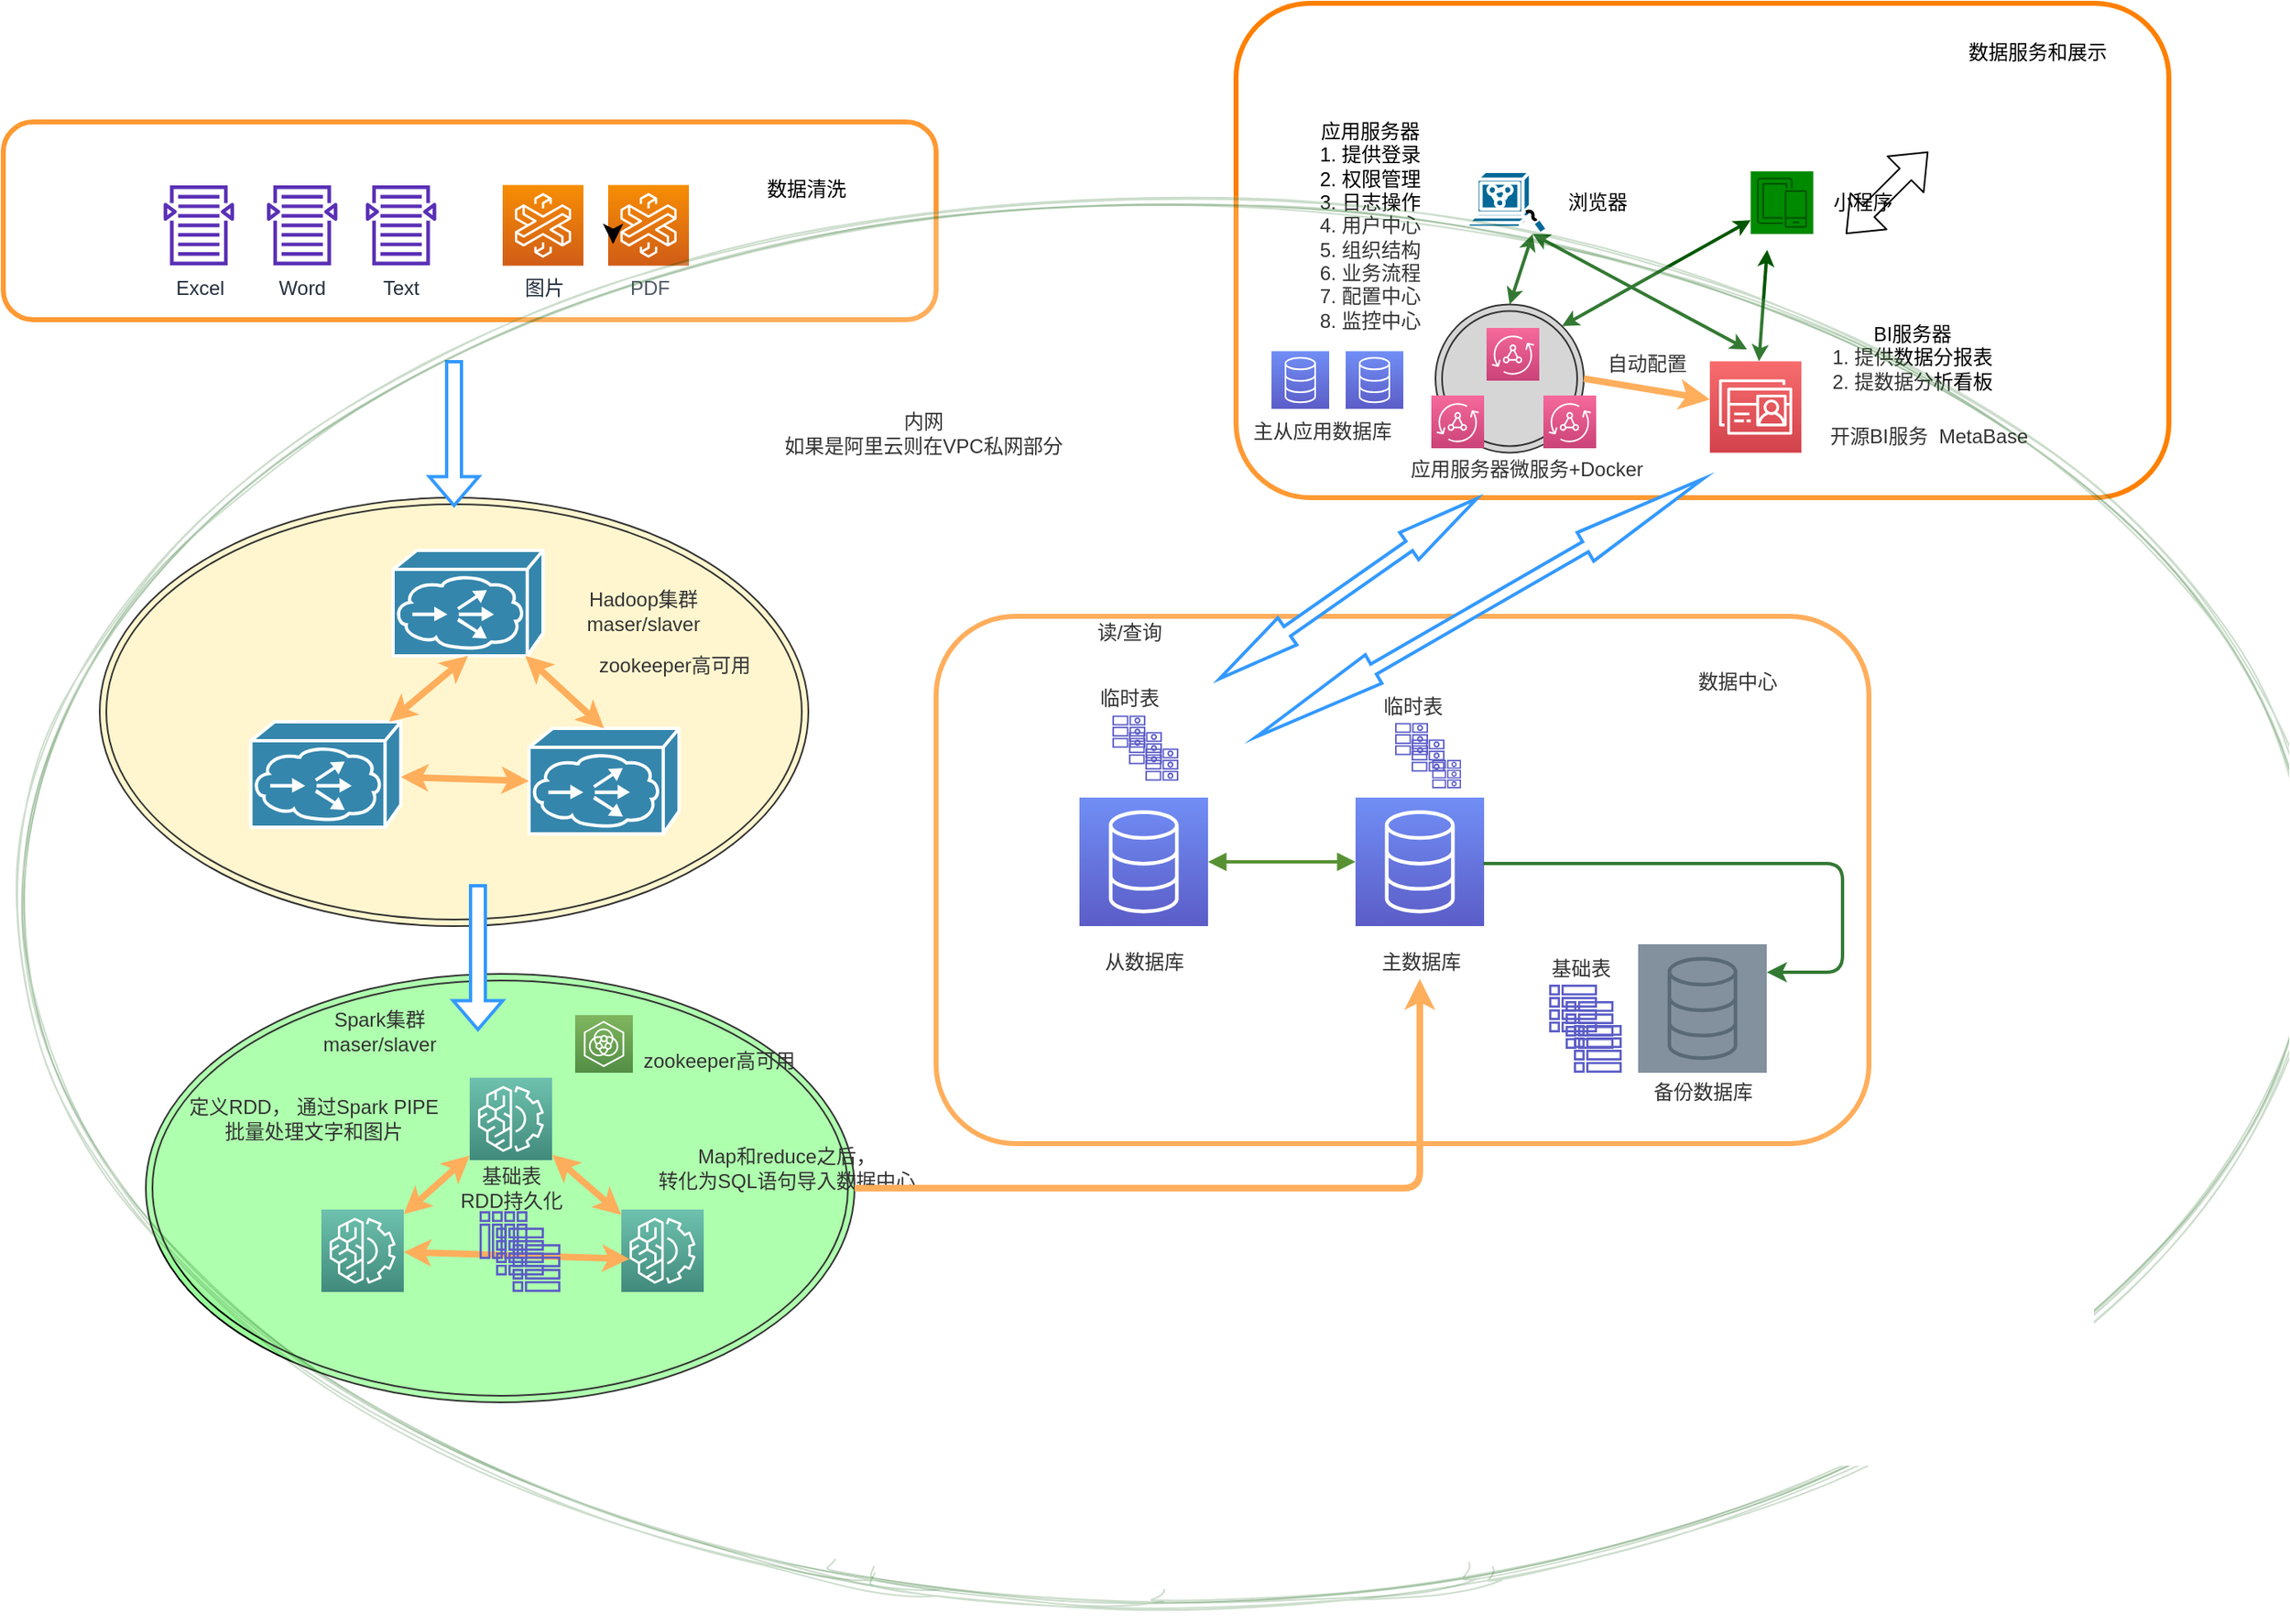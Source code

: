 <mxfile version="13.5.9">
    <diagram id="6hGFLwfOUW9BJ-s0fimq" name="Page-1">
        <mxGraphModel dx="1873" dy="1445" grid="1" gridSize="10" guides="1" tooltips="1" connect="1" arrows="1" fold="1" page="1" pageScale="1" pageWidth="1600" pageHeight="1200" background="#ffffff" math="0" shadow="0">
            <root>
                <mxCell id="0"/>
                <mxCell id="1" parent="0"/>
                <mxCell id="83" value="" style="ellipse;shape=doubleEllipse;whiteSpace=wrap;html=1;fillColor=#FFF4C3;" vertex="1" parent="1">
                    <mxGeometry x="222.5" y="1070" width="430" height="260" as="geometry"/>
                </mxCell>
                <mxCell id="39" value="" style="rounded=1;whiteSpace=wrap;html=1;fontColor=#000000;fillColor=#FFFFFF;strokeWidth=3;perimeterSpacing=6;strokeColor=#FF9933;" parent="1" vertex="1">
                    <mxGeometry x="730" y="1142" width="566" height="320" as="geometry"/>
                </mxCell>
                <mxCell id="3" value="" style="outlineConnect=0;fontColor=#232F3E;gradientColor=#4D72F3;gradientDirection=north;fillColor=#3334B9;strokeColor=#ffffff;dashed=0;verticalLabelPosition=bottom;verticalAlign=top;align=center;html=1;fontSize=12;fontStyle=0;aspect=fixed;shape=mxgraph.aws4.resourceIcon;resIcon=mxgraph.aws4.database;" parent="1" vertex="1">
                    <mxGeometry x="984.5" y="1252" width="78" height="78" as="geometry"/>
                </mxCell>
                <mxCell id="4" value="" style="outlineConnect=0;fontColor=#232F3E;gradientColor=#4D72F3;gradientDirection=north;fillColor=#3334B9;strokeColor=#ffffff;dashed=0;verticalLabelPosition=bottom;verticalAlign=top;align=center;html=1;fontSize=12;fontStyle=0;aspect=fixed;shape=mxgraph.aws4.resourceIcon;resIcon=mxgraph.aws4.database;" parent="1" vertex="1">
                    <mxGeometry x="817" y="1252" width="78" height="78" as="geometry"/>
                </mxCell>
                <mxCell id="5" value="" style="outlineConnect=0;fontColor=#ffffff;gradientDirection=north;fillColor=#647687;strokeColor=#314354;dashed=0;verticalLabelPosition=bottom;verticalAlign=top;align=center;html=1;fontSize=12;fontStyle=0;aspect=fixed;shape=mxgraph.aws4.resourceIcon;resIcon=mxgraph.aws4.database;" parent="1" vertex="1">
                    <mxGeometry x="1156" y="1341" width="78" height="78" as="geometry"/>
                </mxCell>
                <mxCell id="6" value="主数据库" style="text;html=1;resizable=0;autosize=1;align=center;verticalAlign=middle;points=[];fillColor=none;strokeColor=none;rounded=0;fontColor=#000000;" parent="1" vertex="1">
                    <mxGeometry x="993.5" y="1342" width="60" height="20" as="geometry"/>
                </mxCell>
                <mxCell id="7" value="从数据库" style="text;html=1;resizable=0;autosize=1;align=center;verticalAlign=middle;points=[];fillColor=none;strokeColor=none;rounded=0;fontColor=#000000;" parent="1" vertex="1">
                    <mxGeometry x="826" y="1342" width="60" height="20" as="geometry"/>
                </mxCell>
                <mxCell id="8" value="备份数据库" style="text;html=1;resizable=0;autosize=1;align=center;verticalAlign=middle;points=[];fillColor=none;strokeColor=none;rounded=0;fontColor=#000000;" parent="1" vertex="1">
                    <mxGeometry x="1155" y="1421" width="80" height="20" as="geometry"/>
                </mxCell>
                <mxCell id="10" value="" style="edgeStyle=orthogonalEdgeStyle;html=1;endArrow=block;elbow=vertical;startArrow=block;startFill=1;endFill=1;strokeColor=#2D7600;rounded=0;fontColor=#000000;fillColor=#60a917;strokeWidth=2;" parent="1" source="3" target="4" edge="1">
                    <mxGeometry width="100" relative="1" as="geometry">
                        <mxPoint x="894" y="1290.58" as="sourcePoint"/>
                        <mxPoint x="966" y="1291" as="targetPoint"/>
                        <Array as="points"/>
                    </mxGeometry>
                </mxCell>
                <mxCell id="26" value="" style="outlineConnect=0;fontColor=#232F3E;gradientColor=none;fillColor=#3334B9;strokeColor=none;dashed=0;verticalLabelPosition=bottom;verticalAlign=top;align=center;html=1;fontSize=12;fontStyle=0;aspect=fixed;pointerEvents=1;shape=mxgraph.aws4.items;" parent="1" vertex="1">
                    <mxGeometry x="837" y="1202" width="20" height="20" as="geometry"/>
                </mxCell>
                <mxCell id="27" value="" style="outlineConnect=0;fontColor=#232F3E;gradientColor=none;fillColor=#3334B9;strokeColor=none;dashed=0;verticalLabelPosition=bottom;verticalAlign=top;align=center;html=1;fontSize=12;fontStyle=0;aspect=fixed;pointerEvents=1;shape=mxgraph.aws4.items;" parent="1" vertex="1">
                    <mxGeometry x="847" y="1212" width="20" height="20" as="geometry"/>
                </mxCell>
                <mxCell id="28" value="" style="outlineConnect=0;fontColor=#232F3E;gradientColor=none;fillColor=#3334B9;strokeColor=none;dashed=0;verticalLabelPosition=bottom;verticalAlign=top;align=center;html=1;fontSize=12;fontStyle=0;aspect=fixed;pointerEvents=1;shape=mxgraph.aws4.items;" parent="1" vertex="1">
                    <mxGeometry x="857" y="1222" width="20" height="20" as="geometry"/>
                </mxCell>
                <mxCell id="29" value="临时表" style="text;html=1;resizable=0;autosize=1;align=center;verticalAlign=middle;points=[];fillColor=none;strokeColor=none;rounded=0;fontColor=#000000;" parent="1" vertex="1">
                    <mxGeometry x="822" y="1182" width="50" height="20" as="geometry"/>
                </mxCell>
                <mxCell id="30" value="" style="outlineConnect=0;fontColor=#232F3E;gradientColor=none;fillColor=#3334B9;strokeColor=none;dashed=0;verticalLabelPosition=bottom;verticalAlign=top;align=center;html=1;fontSize=12;fontStyle=0;aspect=fixed;pointerEvents=1;shape=mxgraph.aws4.items;" parent="1" vertex="1">
                    <mxGeometry x="1008.5" y="1206.5" width="20" height="20" as="geometry"/>
                </mxCell>
                <mxCell id="31" value="" style="outlineConnect=0;fontColor=#232F3E;gradientColor=none;fillColor=#3334B9;strokeColor=none;dashed=0;verticalLabelPosition=bottom;verticalAlign=top;align=center;html=1;fontSize=12;fontStyle=0;aspect=fixed;pointerEvents=1;shape=mxgraph.aws4.items;" parent="1" vertex="1">
                    <mxGeometry x="1018.5" y="1216.5" width="20" height="20" as="geometry"/>
                </mxCell>
                <mxCell id="32" value="" style="outlineConnect=0;fontColor=#232F3E;gradientColor=none;fillColor=#3334B9;strokeColor=none;dashed=0;verticalLabelPosition=bottom;verticalAlign=top;align=center;html=1;fontSize=12;fontStyle=0;aspect=fixed;pointerEvents=1;shape=mxgraph.aws4.items;" parent="1" vertex="1">
                    <mxGeometry x="1031" y="1229" width="17.5" height="17.5" as="geometry"/>
                </mxCell>
                <mxCell id="33" value="临时表" style="text;html=1;resizable=0;autosize=1;align=center;verticalAlign=middle;points=[];fillColor=none;strokeColor=none;rounded=0;fontColor=#000000;" parent="1" vertex="1">
                    <mxGeometry x="993.5" y="1186.5" width="50" height="20" as="geometry"/>
                </mxCell>
                <mxCell id="34" value="" style="outlineConnect=0;fontColor=#232F3E;gradientColor=none;fillColor=#3334B9;strokeColor=none;dashed=0;verticalLabelPosition=bottom;verticalAlign=top;align=center;html=1;fontSize=12;fontStyle=0;aspect=fixed;pointerEvents=1;shape=mxgraph.aws4.table;" parent="1" vertex="1">
                    <mxGeometry x="1102" y="1365.5" width="29" height="29" as="geometry"/>
                </mxCell>
                <mxCell id="35" value="" style="outlineConnect=0;fontColor=#232F3E;gradientColor=none;fillColor=#3334B9;strokeColor=none;dashed=0;verticalLabelPosition=bottom;verticalAlign=top;align=center;html=1;fontSize=12;fontStyle=0;aspect=fixed;pointerEvents=1;shape=mxgraph.aws4.table;" parent="1" vertex="1">
                    <mxGeometry x="1112" y="1375.5" width="29" height="29" as="geometry"/>
                </mxCell>
                <mxCell id="36" value="" style="outlineConnect=0;fontColor=#232F3E;gradientColor=none;fillColor=#3334B9;strokeColor=none;dashed=0;verticalLabelPosition=bottom;verticalAlign=top;align=center;html=1;fontSize=12;fontStyle=0;aspect=fixed;pointerEvents=1;shape=mxgraph.aws4.table;" parent="1" vertex="1">
                    <mxGeometry x="1117" y="1390" width="29" height="29" as="geometry"/>
                </mxCell>
                <mxCell id="37" value="基础表" style="text;html=1;resizable=0;autosize=1;align=center;verticalAlign=middle;points=[];fillColor=none;strokeColor=none;rounded=0;fontColor=#000000;" parent="1" vertex="1">
                    <mxGeometry x="1096" y="1345.5" width="50" height="20" as="geometry"/>
                </mxCell>
                <mxCell id="40" value="数据中心" style="text;html=1;resizable=0;autosize=1;align=center;verticalAlign=middle;points=[];fillColor=none;strokeColor=none;rounded=0;fontColor=#000000;" parent="1" vertex="1">
                    <mxGeometry x="1186" y="1172" width="60" height="20" as="geometry"/>
                </mxCell>
                <mxCell id="41" value="" style="rounded=1;whiteSpace=wrap;html=1;fontColor=#000000;fillColor=#FFFFFF;strokeWidth=3;perimeterSpacing=6;strokeColor=#FF8000;" parent="1" vertex="1">
                    <mxGeometry x="912" y="770" width="566" height="300" as="geometry"/>
                </mxCell>
                <mxCell id="42" value="数据服务和展示" style="text;html=1;resizable=0;autosize=1;align=center;verticalAlign=middle;points=[];fillColor=none;strokeColor=none;rounded=0;fontColor=#000000;" parent="1" vertex="1">
                    <mxGeometry x="1348" y="790" width="100" height="20" as="geometry"/>
                </mxCell>
                <mxCell id="13" value="" style="edgeStyle=elbowEdgeStyle;endArrow=classic;html=1;fontColor=#000000;strokeWidth=2;sketch=0;fillColor=#008a00;strokeColor=#005700;" parent="1" target="5" edge="1">
                    <mxGeometry width="50" height="50" relative="1" as="geometry">
                        <mxPoint x="1062" y="1292" as="sourcePoint"/>
                        <mxPoint x="1234" y="1417" as="targetPoint"/>
                        <Array as="points">
                            <mxPoint x="1280" y="1358"/>
                            <mxPoint x="1070" y="1368"/>
                        </Array>
                    </mxGeometry>
                </mxCell>
                <mxCell id="38" value="&lt;font color=&quot;#ffffff&quot;&gt;Bing&amp;nbsp; Log&amp;nbsp; 实时同步&lt;/font&gt;" style="edgeLabel;html=1;align=center;verticalAlign=middle;resizable=0;points=[];fontColor=#000000;" parent="13" vertex="1" connectable="0">
                    <mxGeometry x="0.038" relative="1" as="geometry">
                        <mxPoint x="-23.67" y="10" as="offset"/>
                    </mxGeometry>
                </mxCell>
                <mxCell id="44" value="应用服务器微服务+Docker" style="text;html=1;resizable=0;autosize=1;align=center;verticalAlign=middle;points=[];fillColor=none;strokeColor=none;rounded=0;fontColor=#000000;" parent="1" vertex="1">
                    <mxGeometry x="1007.5" y="1042.75" width="160" height="20" as="geometry"/>
                </mxCell>
                <mxCell id="45" value="" style="outlineConnect=0;fontColor=#ffffff;gradientDirection=north;fillColor=#008a00;strokeColor=#005700;dashed=0;verticalLabelPosition=bottom;verticalAlign=top;align=center;html=1;fontSize=12;fontStyle=0;aspect=fixed;shape=mxgraph.aws4.resourceIcon;resIcon=mxgraph.aws4.mobile;" parent="1" vertex="1">
                    <mxGeometry x="1224.25" y="872" width="38" height="38" as="geometry"/>
                </mxCell>
                <mxCell id="47" value="" style="shape=mxgraph.cisco.misc.cisco_works;html=1;pointerEvents=1;dashed=0;fillColor=#036897;strokeColor=#ffffff;strokeWidth=2;verticalLabelPosition=bottom;verticalAlign=top;align=center;outlineConnect=0;fontColor=#000000;" parent="1" vertex="1">
                    <mxGeometry x="1052.75" y="872" width="48.21" height="38" as="geometry"/>
                </mxCell>
                <mxCell id="48" value="小程序" style="text;html=1;resizable=0;autosize=1;align=center;verticalAlign=middle;points=[];fillColor=none;strokeColor=none;rounded=0;fontColor=#000000;" parent="1" vertex="1">
                    <mxGeometry x="1267.25" y="881" width="50" height="20" as="geometry"/>
                </mxCell>
                <mxCell id="49" value="浏览器" style="text;html=1;resizable=0;autosize=1;align=center;verticalAlign=middle;points=[];fillColor=none;strokeColor=none;rounded=0;fontColor=#000000;" parent="1" vertex="1">
                    <mxGeometry x="1105.75" y="881" width="50" height="20" as="geometry"/>
                </mxCell>
                <mxCell id="54" value="" style="shape=doubleArrow;whiteSpace=wrap;html=1;strokeWidth=2;fillColor=#FFFFFF;fontColor=#000000;arrowWidth=0.35;arrowSize=0.263;rotation=-215;strokeColor=#007FFF;" parent="1" vertex="1">
                    <mxGeometry x="884.83" y="1115.22" width="190.5" height="20" as="geometry"/>
                </mxCell>
                <mxCell id="55" value="读/查询" style="text;html=1;resizable=0;autosize=1;align=center;verticalAlign=middle;points=[];fillColor=none;strokeColor=none;rounded=0;fontColor=#000000;" parent="1" vertex="1">
                    <mxGeometry x="822" y="1142" width="50" height="20" as="geometry"/>
                </mxCell>
                <mxCell id="56" value="" style="rounded=1;whiteSpace=wrap;html=1;fontColor=#000000;fillColor=#FFFFFF;strokeWidth=3;perimeterSpacing=6;strokeColor=#FF9933;" parent="1" vertex="1">
                    <mxGeometry x="164" y="842" width="566" height="120" as="geometry"/>
                </mxCell>
                <mxCell id="57" value="数据清洗" style="text;html=1;resizable=0;autosize=1;align=center;verticalAlign=middle;points=[];fillColor=none;strokeColor=none;rounded=0;fontColor=#000000;" parent="1" vertex="1">
                    <mxGeometry x="620.5" y="873" width="60" height="20" as="geometry"/>
                </mxCell>
                <mxCell id="58" value="Excel" style="outlineConnect=0;fontColor=#232F3E;gradientColor=none;fillColor=#5A30B5;strokeColor=none;dashed=0;verticalLabelPosition=bottom;verticalAlign=top;align=center;html=1;fontSize=12;fontStyle=0;aspect=fixed;pointerEvents=1;shape=mxgraph.aws4.search_documents;" parent="1" vertex="1">
                    <mxGeometry x="261.28" y="880.25" width="42.72" height="49" as="geometry"/>
                </mxCell>
                <mxCell id="59" value="Word" style="outlineConnect=0;fontColor=#232F3E;gradientColor=none;fillColor=#5A30B5;strokeColor=none;dashed=0;verticalLabelPosition=bottom;verticalAlign=top;align=center;html=1;fontSize=12;fontStyle=0;aspect=fixed;pointerEvents=1;shape=mxgraph.aws4.search_documents;" parent="1" vertex="1">
                    <mxGeometry x="324" y="880.25" width="42.72" height="49" as="geometry"/>
                </mxCell>
                <mxCell id="60" value="Text" style="outlineConnect=0;fontColor=#232F3E;gradientColor=none;fillColor=#5A30B5;strokeColor=none;dashed=0;verticalLabelPosition=bottom;verticalAlign=top;align=center;html=1;fontSize=12;fontStyle=0;aspect=fixed;pointerEvents=1;shape=mxgraph.aws4.search_documents;" parent="1" vertex="1">
                    <mxGeometry x="384" y="880.25" width="42.72" height="49" as="geometry"/>
                </mxCell>
                <mxCell id="61" value="图片" style="outlineConnect=0;fontColor=#232F3E;gradientColor=#F78E04;gradientDirection=north;fillColor=#D05C17;strokeColor=#ffffff;dashed=0;verticalLabelPosition=bottom;verticalAlign=top;align=center;html=1;fontSize=12;fontStyle=0;aspect=fixed;shape=mxgraph.aws4.resourceIcon;resIcon=mxgraph.aws4.thinkbox_xmesh;" parent="1" vertex="1">
                    <mxGeometry x="467" y="880.25" width="49" height="49" as="geometry"/>
                </mxCell>
                <mxCell id="62" value="PDF" style="outlineConnect=0;fontColor=#232F3E;gradientColor=#F78E04;gradientDirection=north;fillColor=#D05C17;strokeColor=#ffffff;dashed=0;verticalLabelPosition=bottom;verticalAlign=top;align=center;html=1;fontSize=12;fontStyle=0;aspect=fixed;shape=mxgraph.aws4.resourceIcon;resIcon=mxgraph.aws4.thinkbox_xmesh;" parent="1" vertex="1">
                    <mxGeometry x="531" y="880.25" width="49" height="49" as="geometry"/>
                </mxCell>
                <mxCell id="65" value="" style="edgeStyle=elbowEdgeStyle;rounded=0;sketch=0;orthogonalLoop=1;jettySize=auto;html=1;strokeWidth=2;fontColor=#000000;" parent="1" target="62" edge="1">
                    <mxGeometry relative="1" as="geometry">
                        <mxPoint x="534" y="914.75" as="sourcePoint"/>
                    </mxGeometry>
                </mxCell>
                <mxCell id="66" value="" style="shape=singleArrow;direction=north;whiteSpace=wrap;html=1;strokeColor=#007FFF;strokeWidth=2;fillColor=#FFFFFF;fontColor=#000000;rotation=-180;" parent="1" vertex="1">
                    <mxGeometry x="422.5" y="987.5" width="30" height="87.25" as="geometry"/>
                </mxCell>
                <mxCell id="69" value="" style="outlineConnect=0;fontColor=#232F3E;gradientColor=#F54749;gradientDirection=north;fillColor=#C7131F;strokeColor=#ffffff;dashed=0;verticalLabelPosition=bottom;verticalAlign=top;align=center;html=1;fontSize=12;fontStyle=0;aspect=fixed;shape=mxgraph.aws4.resourceIcon;resIcon=mxgraph.aws4.directory_service;" parent="1" vertex="1">
                    <mxGeometry x="1199.5" y="987.25" width="55.5" height="55.5" as="geometry"/>
                </mxCell>
                <mxCell id="70" value="" style="shape=flexArrow;endArrow=classic;startArrow=classic;html=1;" parent="1" edge="1">
                    <mxGeometry width="50" height="50" relative="1" as="geometry">
                        <mxPoint x="1282" y="910" as="sourcePoint"/>
                        <mxPoint x="1332" y="860" as="targetPoint"/>
                    </mxGeometry>
                </mxCell>
                <mxCell id="73" value="开源BI服务&amp;nbsp; MetaBase" style="text;html=1;resizable=0;autosize=1;align=center;verticalAlign=middle;points=[];fillColor=none;strokeColor=none;rounded=0;fontColor=#000000;" parent="1" vertex="1">
                    <mxGeometry x="1262.25" y="1022.75" width="140" height="20" as="geometry"/>
                </mxCell>
                <mxCell id="74" value="" style="endArrow=classic;startArrow=classic;html=1;entryX=0.814;entryY=1;entryDx=0;entryDy=0;entryPerimeter=0;strokeWidth=2;endSize=4;startSize=4;fillColor=#008a00;strokeColor=#005700;exitX=0.5;exitY=0;exitDx=0;exitDy=0;" parent="1" source="109" target="47" edge="1">
                    <mxGeometry width="50" height="50" relative="1" as="geometry">
                        <mxPoint x="1272" y="1010" as="sourcePoint"/>
                        <mxPoint x="1322" y="960" as="targetPoint"/>
                    </mxGeometry>
                </mxCell>
                <mxCell id="75" value="" style="endArrow=classic;startArrow=classic;html=1;strokeWidth=2;endSize=4;startSize=4;fillColor=#008a00;strokeColor=#005700;exitX=1;exitY=0;exitDx=0;exitDy=0;" parent="1" target="45" edge="1" source="109">
                    <mxGeometry width="50" height="50" relative="1" as="geometry">
                        <mxPoint x="1142" y="990" as="sourcePoint"/>
                        <mxPoint x="1101.993" y="920" as="targetPoint"/>
                    </mxGeometry>
                </mxCell>
                <mxCell id="76" value="" style="endArrow=classic;startArrow=classic;html=1;strokeWidth=2;endSize=4;startSize=4;fillColor=#008a00;strokeColor=#005700;" parent="1" source="69" edge="1">
                    <mxGeometry width="50" height="50" relative="1" as="geometry">
                        <mxPoint x="1152" y="1000" as="sourcePoint"/>
                        <mxPoint x="1234.25" y="919.578" as="targetPoint"/>
                    </mxGeometry>
                </mxCell>
                <mxCell id="77" value="" style="endArrow=classic;startArrow=classic;html=1;strokeWidth=2;endSize=4;startSize=4;fillColor=#008a00;strokeColor=#005700;" parent="1" edge="1">
                    <mxGeometry width="50" height="50" relative="1" as="geometry">
                        <mxPoint x="1222" y="980" as="sourcePoint"/>
                        <mxPoint x="1092" y="910" as="targetPoint"/>
                    </mxGeometry>
                </mxCell>
                <mxCell id="78" value="应用服务器&lt;br&gt;1. 提供登录&lt;br&gt;2. 权限管理&lt;br&gt;3. 日志操作&lt;br&gt;4. 用户中心&lt;br&gt;5. 组织结构&lt;br&gt;6. 业务流程&lt;br&gt;7. 配置中心&lt;br&gt;8. 监控中心" style="text;html=1;resizable=0;autosize=1;align=center;verticalAlign=middle;points=[];fillColor=none;strokeColor=none;rounded=0;fontColor=#000000;" parent="1" vertex="1">
                    <mxGeometry x="953" y="839.75" width="80" height="130" as="geometry"/>
                </mxCell>
                <mxCell id="79" value="BI服务器&lt;br&gt;1. 提供数据分报表&lt;br&gt;2. 提数据分析看板" style="text;html=1;resizable=0;autosize=1;align=center;verticalAlign=middle;points=[];fillColor=none;strokeColor=none;rounded=0;fontColor=#000000;" parent="1" vertex="1">
                    <mxGeometry x="1267.25" y="960" width="110" height="50" as="geometry"/>
                </mxCell>
                <mxCell id="80" value="" style="shape=mxgraph.cisco.directors.distributed_director;html=1;pointerEvents=1;dashed=0;fillColor=#036897;strokeColor=#ffffff;strokeWidth=2;verticalLabelPosition=bottom;verticalAlign=top;align=center;outlineConnect=0;" vertex="1" parent="1">
                    <mxGeometry x="314.22" y="1206" width="91" height="64" as="geometry"/>
                </mxCell>
                <mxCell id="81" value="" style="shape=mxgraph.cisco.directors.distributed_director;html=1;pointerEvents=1;dashed=0;fillColor=#036897;strokeColor=#ffffff;strokeWidth=2;verticalLabelPosition=bottom;verticalAlign=top;align=center;outlineConnect=0;" vertex="1" parent="1">
                    <mxGeometry x="483" y="1210" width="91" height="64" as="geometry"/>
                </mxCell>
                <mxCell id="82" value="" style="shape=mxgraph.cisco.directors.distributed_director;html=1;pointerEvents=1;dashed=0;fillColor=#036897;strokeColor=#ffffff;strokeWidth=2;verticalLabelPosition=bottom;verticalAlign=top;align=center;outlineConnect=0;" vertex="1" parent="1">
                    <mxGeometry x="400.5" y="1102" width="91" height="64" as="geometry"/>
                </mxCell>
                <mxCell id="86" value="Hadoop集群&lt;br&gt;maser/slaver" style="text;html=1;resizable=0;autosize=1;align=center;verticalAlign=middle;points=[];fillColor=none;strokeColor=none;rounded=0;fontColor=#000000;" vertex="1" parent="1">
                    <mxGeometry x="511.5" y="1124" width="80" height="30" as="geometry"/>
                </mxCell>
                <mxCell id="87" value="" style="ellipse;shape=doubleEllipse;whiteSpace=wrap;html=1;fillColor=#99FF99;" vertex="1" parent="1">
                    <mxGeometry x="250.5" y="1359" width="430" height="260" as="geometry"/>
                </mxCell>
                <mxCell id="88" value="Spark集群&lt;br&gt;maser/slaver" style="text;html=1;resizable=0;autosize=1;align=center;verticalAlign=middle;points=[];fillColor=none;strokeColor=none;rounded=0;fontColor=#000000;" vertex="1" parent="1">
                    <mxGeometry x="352" y="1379" width="80" height="30" as="geometry"/>
                </mxCell>
                <mxCell id="89" value="" style="endArrow=classic;startArrow=classic;html=1;exitX=0.5;exitY=0;exitDx=0;exitDy=0;exitPerimeter=0;endSize=4;startSize=4;strokeColor=#FF9933;strokeWidth=4;" edge="1" parent="1" source="81" target="82">
                    <mxGeometry width="50" height="50" relative="1" as="geometry">
                        <mxPoint x="604" y="1292" as="sourcePoint"/>
                        <mxPoint x="654" y="1242" as="targetPoint"/>
                    </mxGeometry>
                </mxCell>
                <mxCell id="90" value="" style="endArrow=classic;startArrow=classic;html=1;exitX=0;exitY=0.5;exitDx=0;exitDy=0;exitPerimeter=0;endSize=4;startSize=4;strokeColor=#FF9933;strokeWidth=4;" edge="1" parent="1" source="81" target="80">
                    <mxGeometry width="50" height="50" relative="1" as="geometry">
                        <mxPoint x="538.5" y="1220" as="sourcePoint"/>
                        <mxPoint x="490.324" y="1184" as="targetPoint"/>
                    </mxGeometry>
                </mxCell>
                <mxCell id="91" value="" style="endArrow=classic;startArrow=classic;html=1;endSize=4;startSize=4;strokeColor=#FF9933;strokeWidth=4;entryX=0.5;entryY=1;entryDx=0;entryDy=0;entryPerimeter=0;" edge="1" parent="1" source="80" target="82">
                    <mxGeometry width="50" height="50" relative="1" as="geometry">
                        <mxPoint x="493" y="1252" as="sourcePoint"/>
                        <mxPoint x="415.22" y="1249.476" as="targetPoint"/>
                    </mxGeometry>
                </mxCell>
                <mxCell id="92" value="" style="outlineConnect=0;fontColor=#232F3E;gradientColor=#4AB29A;gradientDirection=north;fillColor=#116D5B;strokeColor=#ffffff;dashed=0;verticalLabelPosition=bottom;verticalAlign=top;align=center;html=1;fontSize=12;fontStyle=0;aspect=fixed;shape=mxgraph.aws4.resourceIcon;resIcon=mxgraph.aws4.machine_learning;" vertex="1" parent="1">
                    <mxGeometry x="447" y="1422" width="50" height="50" as="geometry"/>
                </mxCell>
                <mxCell id="93" value="" style="outlineConnect=0;fontColor=#232F3E;gradientColor=#4AB29A;gradientDirection=north;fillColor=#116D5B;strokeColor=#ffffff;dashed=0;verticalLabelPosition=bottom;verticalAlign=top;align=center;html=1;fontSize=12;fontStyle=0;aspect=fixed;shape=mxgraph.aws4.resourceIcon;resIcon=mxgraph.aws4.machine_learning;" vertex="1" parent="1">
                    <mxGeometry x="357" y="1502" width="50" height="50" as="geometry"/>
                </mxCell>
                <mxCell id="94" value="" style="outlineConnect=0;fontColor=#232F3E;gradientColor=#4AB29A;gradientDirection=north;fillColor=#116D5B;strokeColor=#ffffff;dashed=0;verticalLabelPosition=bottom;verticalAlign=top;align=center;html=1;fontSize=12;fontStyle=0;aspect=fixed;shape=mxgraph.aws4.resourceIcon;resIcon=mxgraph.aws4.machine_learning;" vertex="1" parent="1">
                    <mxGeometry x="539" y="1502" width="50" height="50" as="geometry"/>
                </mxCell>
                <mxCell id="95" value="" style="endArrow=classic;startArrow=classic;html=1;endSize=4;startSize=4;strokeColor=#FF9933;strokeWidth=4;" edge="1" parent="1" source="94" target="92">
                    <mxGeometry width="50" height="50" relative="1" as="geometry">
                        <mxPoint x="538.5" y="1220" as="sourcePoint"/>
                        <mxPoint x="490.737" y="1176" as="targetPoint"/>
                    </mxGeometry>
                </mxCell>
                <mxCell id="96" value="" style="endArrow=classic;startArrow=classic;html=1;endSize=4;startSize=4;strokeColor=#FF9933;strokeWidth=4;" edge="1" parent="1" source="93" target="92">
                    <mxGeometry width="50" height="50" relative="1" as="geometry">
                        <mxPoint x="549" y="1515.261" as="sourcePoint"/>
                        <mxPoint x="507.0" y="1478.739" as="targetPoint"/>
                    </mxGeometry>
                </mxCell>
                <mxCell id="97" value="" style="endArrow=classic;startArrow=classic;html=1;endSize=4;startSize=4;strokeColor=#FF9933;strokeWidth=4;exitX=0.1;exitY=0.6;exitDx=0;exitDy=0;exitPerimeter=0;" edge="1" parent="1" source="94" target="93">
                    <mxGeometry width="50" height="50" relative="1" as="geometry">
                        <mxPoint x="559" y="1525.261" as="sourcePoint"/>
                        <mxPoint x="517.0" y="1488.739" as="targetPoint"/>
                    </mxGeometry>
                </mxCell>
                <mxCell id="99" value="" style="shape=singleArrow;direction=north;whiteSpace=wrap;html=1;strokeColor=#007FFF;strokeWidth=2;fillColor=#FFFFFF;fontColor=#000000;rotation=-180;" vertex="1" parent="1">
                    <mxGeometry x="437" y="1305.5" width="30" height="87.25" as="geometry"/>
                </mxCell>
                <mxCell id="100" value="定义RDD， 通过Spark PIPE&lt;br&gt;批量处理文字和图片" style="text;html=1;resizable=0;autosize=1;align=center;verticalAlign=middle;points=[];fillColor=none;strokeColor=none;rounded=0;fontColor=#000000;" vertex="1" parent="1">
                    <mxGeometry x="267" y="1432" width="170" height="30" as="geometry"/>
                </mxCell>
                <mxCell id="101" value="Map和reduce之后，&lt;br&gt;转化为SQL语句导入数据中心" style="text;html=1;resizable=0;autosize=1;align=center;verticalAlign=middle;points=[];fillColor=none;strokeColor=none;rounded=0;fontColor=#000000;" vertex="1" parent="1">
                    <mxGeometry x="554" y="1462" width="170" height="30" as="geometry"/>
                </mxCell>
                <mxCell id="104" value="" style="edgeStyle=segmentEdgeStyle;endArrow=classic;html=1;strokeColor=#FF9933;strokeWidth=4;" edge="1" parent="1" source="87" target="6">
                    <mxGeometry width="50" height="50" relative="1" as="geometry">
                        <mxPoint x="834" y="1092" as="sourcePoint"/>
                        <mxPoint x="884" y="1042" as="targetPoint"/>
                    </mxGeometry>
                </mxCell>
                <mxCell id="106" value="内网&lt;br&gt;如果是阿里云则在VPC私网部分" style="text;html=1;resizable=0;autosize=1;align=center;verticalAlign=middle;points=[];fillColor=none;strokeColor=none;rounded=0;fontColor=#000000;" vertex="1" parent="1">
                    <mxGeometry x="632" y="1016.13" width="180" height="30" as="geometry"/>
                </mxCell>
                <mxCell id="109" value="" style="ellipse;shape=doubleEllipse;whiteSpace=wrap;html=1;aspect=fixed;fillColor=#CCCCCC;" vertex="1" parent="1">
                    <mxGeometry x="1033" y="952.75" width="90" height="90" as="geometry"/>
                </mxCell>
                <mxCell id="43" value="" style="outlineConnect=0;fontColor=#232F3E;gradientColor=#F34482;gradientDirection=north;fillColor=#BC1356;strokeColor=#ffffff;dashed=0;verticalLabelPosition=bottom;verticalAlign=top;align=center;html=1;fontSize=12;fontStyle=0;aspect=fixed;shape=mxgraph.aws4.resourceIcon;resIcon=mxgraph.aws4.appsync;" parent="1" vertex="1">
                    <mxGeometry x="1064" y="967" width="32" height="32" as="geometry"/>
                </mxCell>
                <mxCell id="107" value="" style="outlineConnect=0;fontColor=#232F3E;gradientColor=#F34482;gradientDirection=north;fillColor=#BC1356;strokeColor=#ffffff;dashed=0;verticalLabelPosition=bottom;verticalAlign=top;align=center;html=1;fontSize=12;fontStyle=0;aspect=fixed;shape=mxgraph.aws4.resourceIcon;resIcon=mxgraph.aws4.appsync;" vertex="1" parent="1">
                    <mxGeometry x="1030.5" y="1008" width="32" height="32" as="geometry"/>
                </mxCell>
                <mxCell id="108" value="" style="outlineConnect=0;fontColor=#232F3E;gradientColor=#F34482;gradientDirection=north;fillColor=#BC1356;strokeColor=#ffffff;dashed=0;verticalLabelPosition=bottom;verticalAlign=top;align=center;html=1;fontSize=12;fontStyle=0;aspect=fixed;shape=mxgraph.aws4.resourceIcon;resIcon=mxgraph.aws4.appsync;" vertex="1" parent="1">
                    <mxGeometry x="1098.5" y="1008" width="32" height="32" as="geometry"/>
                </mxCell>
                <mxCell id="110" value="" style="shape=doubleArrow;whiteSpace=wrap;html=1;strokeWidth=2;fillColor=#FFFFFF;fontColor=#000000;arrowWidth=0.35;arrowSize=0.263;rotation=-210;strokeColor=#007FFF;" vertex="1" parent="1">
                    <mxGeometry x="903.14" y="1126.93" width="313.18" height="20" as="geometry"/>
                </mxCell>
                <mxCell id="111" value="" style="endArrow=classic;html=1;strokeColor=#FF9933;strokeWidth=4;exitX=1;exitY=0.5;exitDx=0;exitDy=0;" edge="1" parent="1" source="109" target="69">
                    <mxGeometry width="50" height="50" relative="1" as="geometry">
                        <mxPoint x="1127" y="1042" as="sourcePoint"/>
                        <mxPoint x="1177" y="992" as="targetPoint"/>
                    </mxGeometry>
                </mxCell>
                <mxCell id="112" value="自动配置" style="text;html=1;resizable=0;autosize=1;align=center;verticalAlign=middle;points=[];fillColor=none;strokeColor=none;rounded=0;fontColor=#000000;" vertex="1" parent="1">
                    <mxGeometry x="1131" y="979" width="60" height="20" as="geometry"/>
                </mxCell>
                <mxCell id="113" value="" style="outlineConnect=0;fontColor=#232F3E;gradientColor=#4D72F3;gradientDirection=north;fillColor=#3334B9;strokeColor=#ffffff;dashed=0;verticalLabelPosition=bottom;verticalAlign=top;align=center;html=1;fontSize=12;fontStyle=0;aspect=fixed;shape=mxgraph.aws4.resourceIcon;resIcon=mxgraph.aws4.database;" vertex="1" parent="1">
                    <mxGeometry x="978.5" y="981.13" width="35" height="35" as="geometry"/>
                </mxCell>
                <mxCell id="114" value="" style="outlineConnect=0;fontColor=#232F3E;gradientColor=#4D72F3;gradientDirection=north;fillColor=#3334B9;strokeColor=#ffffff;dashed=0;verticalLabelPosition=bottom;verticalAlign=top;align=center;html=1;fontSize=12;fontStyle=0;aspect=fixed;shape=mxgraph.aws4.resourceIcon;resIcon=mxgraph.aws4.database;" vertex="1" parent="1">
                    <mxGeometry x="933.5" y="981.13" width="35" height="35" as="geometry"/>
                </mxCell>
                <mxCell id="115" value="主从应用数据库" style="text;html=1;resizable=0;autosize=1;align=center;verticalAlign=middle;points=[];fillColor=none;strokeColor=none;rounded=0;fontColor=#000000;" vertex="1" parent="1">
                    <mxGeometry x="913.5" y="1020" width="100" height="20" as="geometry"/>
                </mxCell>
                <mxCell id="116" value="" style="outlineConnect=0;fontColor=#232F3E;gradientColor=#60A337;gradientDirection=north;fillColor=#277116;strokeColor=#ffffff;dashed=0;verticalLabelPosition=bottom;verticalAlign=top;align=center;html=1;fontSize=12;fontStyle=0;aspect=fixed;shape=mxgraph.aws4.resourceIcon;resIcon=mxgraph.aws4.iot_device_management;" vertex="1" parent="1">
                    <mxGeometry x="511" y="1384" width="35" height="35" as="geometry"/>
                </mxCell>
                <mxCell id="117" value="zookeeper高可用" style="text;html=1;resizable=0;autosize=1;align=center;verticalAlign=middle;points=[];fillColor=none;strokeColor=none;rounded=0;fontColor=#000000;" vertex="1" parent="1">
                    <mxGeometry x="542.5" y="1402" width="110" height="20" as="geometry"/>
                </mxCell>
                <mxCell id="118" value="zookeeper高可用" style="text;html=1;resizable=0;autosize=1;align=center;verticalAlign=middle;points=[];fillColor=none;strokeColor=none;rounded=0;fontColor=#000000;" vertex="1" parent="1">
                    <mxGeometry x="516" y="1162" width="110" height="20" as="geometry"/>
                </mxCell>
                <mxCell id="123" value="" style="outlineConnect=0;fontColor=#232F3E;gradientColor=none;fillColor=#3334B9;strokeColor=none;dashed=0;verticalLabelPosition=bottom;verticalAlign=top;align=center;html=1;fontSize=12;fontStyle=0;aspect=fixed;pointerEvents=1;shape=mxgraph.aws4.table;direction=south;" vertex="1" parent="1">
                    <mxGeometry x="453" y="1503" width="29" height="29" as="geometry"/>
                </mxCell>
                <mxCell id="124" value="" style="outlineConnect=0;fontColor=#232F3E;gradientColor=none;fillColor=#3334B9;strokeColor=none;dashed=0;verticalLabelPosition=bottom;verticalAlign=top;align=center;html=1;fontSize=12;fontStyle=0;aspect=fixed;pointerEvents=1;shape=mxgraph.aws4.table;" vertex="1" parent="1">
                    <mxGeometry x="463" y="1513" width="29" height="29" as="geometry"/>
                </mxCell>
                <mxCell id="125" value="" style="outlineConnect=0;fontColor=#232F3E;gradientColor=none;fillColor=#3334B9;strokeColor=none;dashed=0;verticalLabelPosition=bottom;verticalAlign=top;align=center;html=1;fontSize=12;fontStyle=0;aspect=fixed;pointerEvents=1;shape=mxgraph.aws4.table;" vertex="1" parent="1">
                    <mxGeometry x="473" y="1523" width="29" height="29" as="geometry"/>
                </mxCell>
                <mxCell id="126" value="基础表&lt;br&gt;RDD持久化" style="text;html=1;resizable=0;autosize=1;align=center;verticalAlign=middle;points=[];fillColor=none;strokeColor=none;rounded=0;fontColor=#000000;" vertex="1" parent="1">
                    <mxGeometry x="431.5" y="1474" width="80" height="30" as="geometry"/>
                </mxCell>
                <mxCell id="105" value="" style="ellipse;shape=doubleEllipse;whiteSpace=wrap;html=1;rotation=-180;strokeColor=#005700;fontColor=#ffffff;fillColor=#FFFFFF;opacity=20;sketch=1;" vertex="1" parent="1">
                    <mxGeometry x="190" y="880.23" width="1360" height="871.76" as="geometry"/>
                </mxCell>
            </root>
        </mxGraphModel>
    </diagram>
</mxfile>